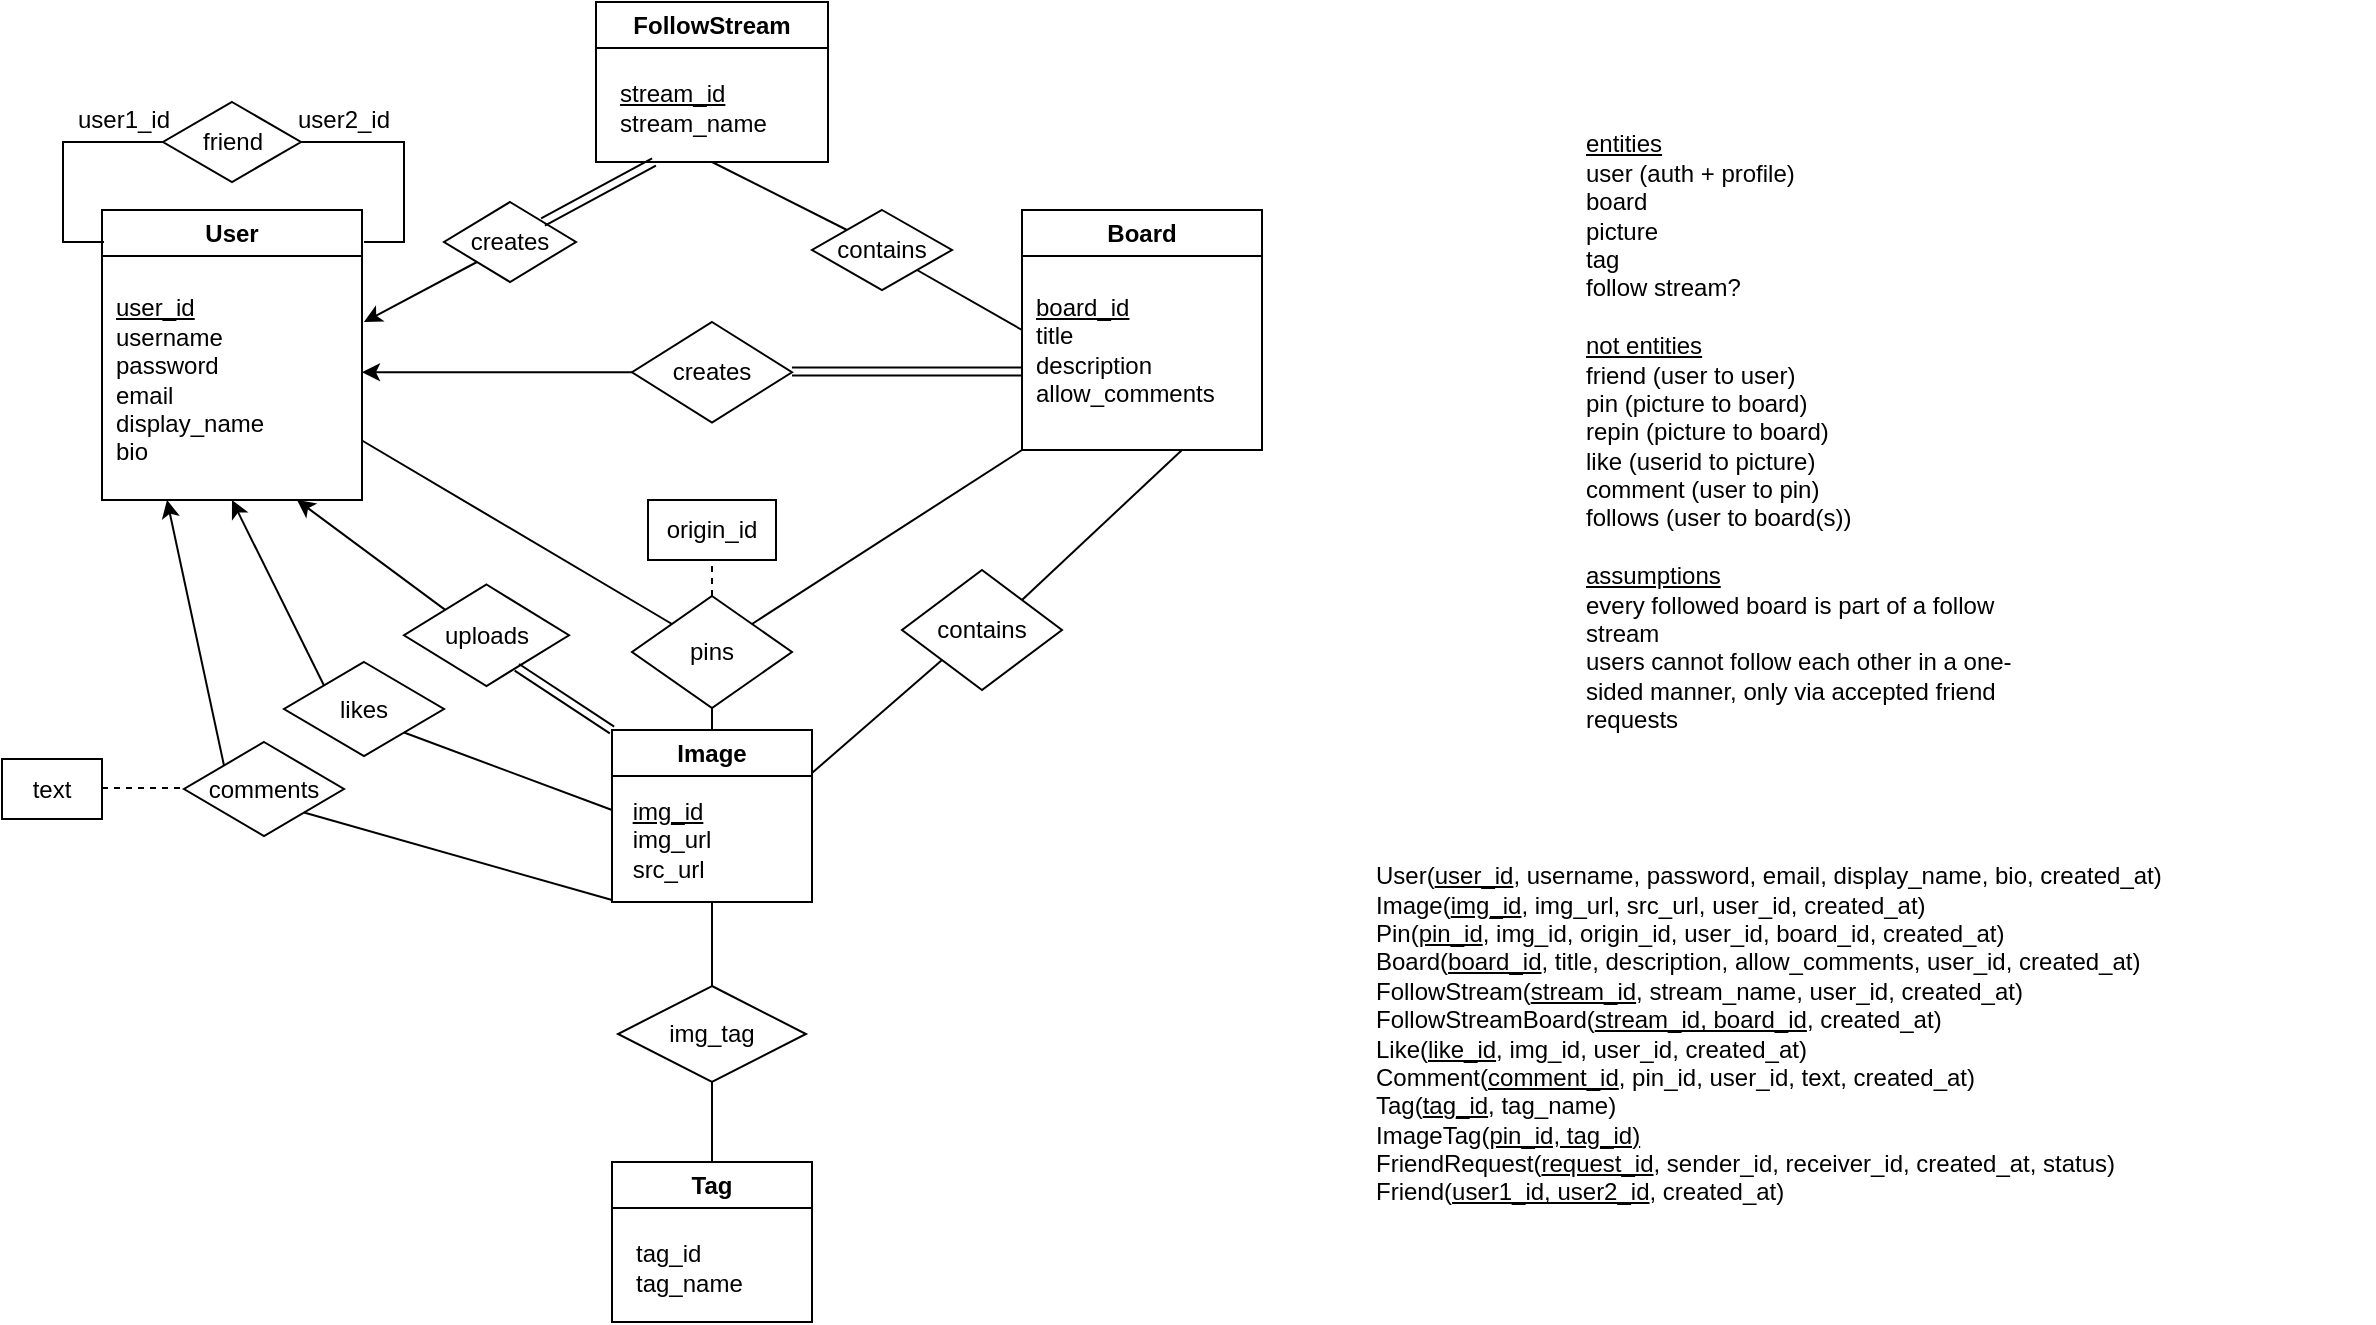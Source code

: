 <mxfile version="26.2.14">
  <diagram name="Page-1" id="3-LG9dwTlO3D_g1bA_s6">
    <mxGraphModel dx="981" dy="562" grid="1" gridSize="10" guides="1" tooltips="1" connect="1" arrows="1" fold="1" page="1" pageScale="1" pageWidth="850" pageHeight="1100" math="0" shadow="0">
      <root>
        <mxCell id="0" />
        <mxCell id="1" parent="0" />
        <mxCell id="E8KqtD-wp9KNVoSO8RtE-1" value="User" style="swimlane;whiteSpace=wrap;html=1;" vertex="1" parent="1">
          <mxGeometry x="139" y="194" width="130" height="145" as="geometry" />
        </mxCell>
        <mxCell id="E8KqtD-wp9KNVoSO8RtE-3" value="&lt;u&gt;user_id&lt;/u&gt;&lt;div&gt;username&lt;/div&gt;&lt;div&gt;password&lt;/div&gt;&lt;div&gt;&lt;span style=&quot;background-color: transparent; color: light-dark(rgb(0, 0, 0), rgb(255, 255, 255));&quot;&gt;email&lt;/span&gt;&lt;/div&gt;&lt;div&gt;&lt;span style=&quot;background-color: transparent; color: light-dark(rgb(0, 0, 0), rgb(255, 255, 255));&quot;&gt;display_name&lt;/span&gt;&lt;/div&gt;&lt;div&gt;&lt;span style=&quot;background-color: transparent; color: light-dark(rgb(0, 0, 0), rgb(255, 255, 255));&quot;&gt;bio&lt;/span&gt;&lt;/div&gt;" style="text;html=1;align=left;verticalAlign=middle;resizable=0;points=[];autosize=1;strokeColor=none;fillColor=none;" vertex="1" parent="E8KqtD-wp9KNVoSO8RtE-1">
          <mxGeometry x="5" y="35" width="100" height="100" as="geometry" />
        </mxCell>
        <mxCell id="E8KqtD-wp9KNVoSO8RtE-4" value="Board" style="swimlane;whiteSpace=wrap;html=1;" vertex="1" parent="1">
          <mxGeometry x="599" y="194" width="120" height="120" as="geometry" />
        </mxCell>
        <mxCell id="E8KqtD-wp9KNVoSO8RtE-5" value="&lt;u&gt;board_id&lt;/u&gt;&lt;div&gt;title&lt;/div&gt;&lt;div&gt;description&lt;/div&gt;&lt;div&gt;allow_comments&lt;/div&gt;" style="text;html=1;align=left;verticalAlign=middle;resizable=0;points=[];autosize=1;strokeColor=none;fillColor=none;" vertex="1" parent="E8KqtD-wp9KNVoSO8RtE-4">
          <mxGeometry x="5" y="35" width="110" height="70" as="geometry" />
        </mxCell>
        <mxCell id="E8KqtD-wp9KNVoSO8RtE-8" value="&lt;div&gt;&lt;u&gt;entities&lt;/u&gt;&lt;/div&gt;user (auth + profile)&lt;div&gt;board&lt;/div&gt;&lt;div&gt;picture&lt;/div&gt;&lt;div&gt;tag&lt;/div&gt;&lt;div&gt;&lt;span style=&quot;background-color: transparent; color: light-dark(rgb(0, 0, 0), rgb(255, 255, 255));&quot;&gt;follow stream?&lt;/span&gt;&lt;/div&gt;&lt;div&gt;&lt;br&gt;&lt;/div&gt;&lt;div&gt;&lt;u&gt;not entities&lt;/u&gt;&lt;/div&gt;&lt;div&gt;friend (user to user)&lt;/div&gt;&lt;div&gt;pin (picture to board)&lt;/div&gt;&lt;div&gt;repin (picture to board)&lt;/div&gt;&lt;div&gt;&lt;div style=&quot;--tw-scale-x: 1; --tw-scale-y: 1; --tw-pan-x: ; --tw-pan-y: ; --tw-pinch-zoom: ; --tw-scroll-snap-strictness: proximity; --tw-gradient-from-position: ; --tw-gradient-via-position: ; --tw-gradient-to-position: ; --tw-ordinal: ; --tw-slashed-zero: ; --tw-numeric-figure: ; --tw-numeric-spacing: ; --tw-numeric-fraction: ; --tw-ring-inset: ; --tw-ring-offset-width: 0px; --tw-ring-offset-color: light-dark(#fff, #000000); --tw-ring-color: rgb(59 130 246 / .5); --tw-ring-offset-shadow: 0 0 #0000; --tw-ring-shadow: 0 0 #0000; --tw-shadow: 0 0 #0000; --tw-shadow-colored: 0 0 #0000; --tw-blur: ; --tw-brightness: ; --tw-contrast: ; --tw-grayscale: ; --tw-hue-rotate: ; --tw-invert: ; --tw-saturate: ; --tw-sepia: ; --tw-drop-shadow: ; --tw-backdrop-blur: ; --tw-backdrop-brightness: ; --tw-backdrop-contrast: ; --tw-backdrop-grayscale: ; --tw-backdrop-hue-rotate: ; --tw-backdrop-invert: ; --tw-backdrop-opacity: ; --tw-backdrop-saturate: ; --tw-backdrop-sepia: ;&quot;&gt;like (userid to picture)&lt;/div&gt;&lt;/div&gt;&lt;div style=&quot;--tw-scale-x: 1; --tw-scale-y: 1; --tw-pan-x: ; --tw-pan-y: ; --tw-pinch-zoom: ; --tw-scroll-snap-strictness: proximity; --tw-gradient-from-position: ; --tw-gradient-via-position: ; --tw-gradient-to-position: ; --tw-ordinal: ; --tw-slashed-zero: ; --tw-numeric-figure: ; --tw-numeric-spacing: ; --tw-numeric-fraction: ; --tw-ring-inset: ; --tw-ring-offset-width: 0px; --tw-ring-offset-color: light-dark(#fff, #000000); --tw-ring-color: rgb(59 130 246 / .5); --tw-ring-offset-shadow: 0 0 #0000; --tw-ring-shadow: 0 0 #0000; --tw-shadow: 0 0 #0000; --tw-shadow-colored: 0 0 #0000; --tw-blur: ; --tw-brightness: ; --tw-contrast: ; --tw-grayscale: ; --tw-hue-rotate: ; --tw-invert: ; --tw-saturate: ; --tw-sepia: ; --tw-drop-shadow: ; --tw-backdrop-blur: ; --tw-backdrop-brightness: ; --tw-backdrop-contrast: ; --tw-backdrop-grayscale: ; --tw-backdrop-hue-rotate: ; --tw-backdrop-invert: ; --tw-backdrop-opacity: ; --tw-backdrop-saturate: ; --tw-backdrop-sepia: ;&quot;&gt;comment (user to pin)&lt;/div&gt;&lt;div style=&quot;--tw-scale-x: 1; --tw-scale-y: 1; --tw-pan-x: ; --tw-pan-y: ; --tw-pinch-zoom: ; --tw-scroll-snap-strictness: proximity; --tw-gradient-from-position: ; --tw-gradient-via-position: ; --tw-gradient-to-position: ; --tw-ordinal: ; --tw-slashed-zero: ; --tw-numeric-figure: ; --tw-numeric-spacing: ; --tw-numeric-fraction: ; --tw-ring-inset: ; --tw-ring-offset-width: 0px; --tw-ring-offset-color: light-dark(#fff, #000000); --tw-ring-color: rgb(59 130 246 / .5); --tw-ring-offset-shadow: 0 0 #0000; --tw-ring-shadow: 0 0 #0000; --tw-shadow: 0 0 #0000; --tw-shadow-colored: 0 0 #0000; --tw-blur: ; --tw-brightness: ; --tw-contrast: ; --tw-grayscale: ; --tw-hue-rotate: ; --tw-invert: ; --tw-saturate: ; --tw-sepia: ; --tw-drop-shadow: ; --tw-backdrop-blur: ; --tw-backdrop-brightness: ; --tw-backdrop-contrast: ; --tw-backdrop-grayscale: ; --tw-backdrop-hue-rotate: ; --tw-backdrop-invert: ; --tw-backdrop-opacity: ; --tw-backdrop-saturate: ; --tw-backdrop-sepia: ;&quot;&gt;follows (user to board(s))&lt;/div&gt;&lt;div&gt;&lt;br&gt;&lt;/div&gt;&lt;div&gt;&lt;u&gt;assumptions&lt;/u&gt;&lt;br&gt;&lt;/div&gt;&lt;div&gt;every followed board is part of a follow stream&lt;/div&gt;&lt;div&gt;users cannot follow each other in a one-sided manner, only via accepted friend requests&lt;/div&gt;" style="text;html=1;align=left;verticalAlign=middle;whiteSpace=wrap;rounded=0;" vertex="1" parent="1">
          <mxGeometry x="879" y="90" width="230" height="430" as="geometry" />
        </mxCell>
        <mxCell id="E8KqtD-wp9KNVoSO8RtE-9" value="Image" style="swimlane;whiteSpace=wrap;html=1;" vertex="1" parent="1">
          <mxGeometry x="394" y="454" width="100" height="86" as="geometry" />
        </mxCell>
        <mxCell id="E8KqtD-wp9KNVoSO8RtE-10" value="&lt;div style=&quot;text-align: left;&quot;&gt;&lt;u&gt;img_id&lt;/u&gt;&lt;/div&gt;&lt;div style=&quot;text-align: left;&quot;&gt;img_url&lt;/div&gt;&lt;div style=&quot;text-align: left;&quot;&gt;src_url&lt;/div&gt;" style="text;html=1;align=center;verticalAlign=middle;whiteSpace=wrap;rounded=0;" vertex="1" parent="E8KqtD-wp9KNVoSO8RtE-9">
          <mxGeometry y="25" width="60" height="60" as="geometry" />
        </mxCell>
        <mxCell id="E8KqtD-wp9KNVoSO8RtE-11" value="Tag" style="swimlane;whiteSpace=wrap;html=1;" vertex="1" parent="1">
          <mxGeometry x="394" y="670" width="100" height="80" as="geometry" />
        </mxCell>
        <mxCell id="E8KqtD-wp9KNVoSO8RtE-12" value="tag_id&lt;div&gt;tag_name&lt;/div&gt;" style="text;html=1;align=left;verticalAlign=middle;whiteSpace=wrap;rounded=0;" vertex="1" parent="E8KqtD-wp9KNVoSO8RtE-11">
          <mxGeometry x="10" y="38" width="60" height="30" as="geometry" />
        </mxCell>
        <mxCell id="E8KqtD-wp9KNVoSO8RtE-17" value="" style="edgeStyle=orthogonalEdgeStyle;rounded=0;orthogonalLoop=1;jettySize=auto;html=1;entryX=1;entryY=0.5;entryDx=0;entryDy=0;" edge="1" parent="1" source="E8KqtD-wp9KNVoSO8RtE-15">
          <mxGeometry relative="1" as="geometry">
            <mxPoint x="269" y="275.12" as="targetPoint" />
          </mxGeometry>
        </mxCell>
        <mxCell id="E8KqtD-wp9KNVoSO8RtE-15" value="creates" style="rhombus;whiteSpace=wrap;html=1;" vertex="1" parent="1">
          <mxGeometry x="404" y="250" width="80" height="50.25" as="geometry" />
        </mxCell>
        <mxCell id="E8KqtD-wp9KNVoSO8RtE-23" value="" style="endArrow=none;html=1;rounded=0;shape=link;" edge="1" parent="1">
          <mxGeometry width="50" height="50" relative="1" as="geometry">
            <mxPoint x="484" y="274.69" as="sourcePoint" />
            <mxPoint x="599" y="274.69" as="targetPoint" />
          </mxGeometry>
        </mxCell>
        <mxCell id="E8KqtD-wp9KNVoSO8RtE-24" value="contains" style="rhombus;whiteSpace=wrap;html=1;" vertex="1" parent="1">
          <mxGeometry x="539" y="374" width="80" height="60" as="geometry" />
        </mxCell>
        <mxCell id="E8KqtD-wp9KNVoSO8RtE-25" value="" style="endArrow=none;html=1;rounded=0;entryX=0;entryY=1;entryDx=0;entryDy=0;exitX=1;exitY=0.25;exitDx=0;exitDy=0;" edge="1" parent="1" source="E8KqtD-wp9KNVoSO8RtE-9" target="E8KqtD-wp9KNVoSO8RtE-24">
          <mxGeometry width="50" height="50" relative="1" as="geometry">
            <mxPoint x="509" y="464" as="sourcePoint" />
            <mxPoint x="559" y="414" as="targetPoint" />
          </mxGeometry>
        </mxCell>
        <mxCell id="E8KqtD-wp9KNVoSO8RtE-26" value="" style="endArrow=none;html=1;rounded=0;exitX=1;exitY=0;exitDx=0;exitDy=0;" edge="1" parent="1" source="E8KqtD-wp9KNVoSO8RtE-24">
          <mxGeometry width="50" height="50" relative="1" as="geometry">
            <mxPoint x="469" y="444" as="sourcePoint" />
            <mxPoint x="679" y="314" as="targetPoint" />
          </mxGeometry>
        </mxCell>
        <mxCell id="E8KqtD-wp9KNVoSO8RtE-27" value="uploads" style="rhombus;whiteSpace=wrap;html=1;" vertex="1" parent="1">
          <mxGeometry x="290" y="381.25" width="82.5" height="50.75" as="geometry" />
        </mxCell>
        <mxCell id="E8KqtD-wp9KNVoSO8RtE-28" value="" style="endArrow=none;html=1;rounded=0;entryX=0.684;entryY=0.816;entryDx=0;entryDy=0;entryPerimeter=0;shape=link;exitX=0;exitY=0;exitDx=0;exitDy=0;" edge="1" parent="1" source="E8KqtD-wp9KNVoSO8RtE-9" target="E8KqtD-wp9KNVoSO8RtE-27">
          <mxGeometry width="50" height="50" relative="1" as="geometry">
            <mxPoint x="394" y="454" as="sourcePoint" />
            <mxPoint x="310" y="420" as="targetPoint" />
          </mxGeometry>
        </mxCell>
        <mxCell id="E8KqtD-wp9KNVoSO8RtE-29" value="" style="endArrow=classic;html=1;rounded=0;exitX=0;exitY=0;exitDx=0;exitDy=0;entryX=0.75;entryY=1;entryDx=0;entryDy=0;" edge="1" parent="1" source="E8KqtD-wp9KNVoSO8RtE-27" target="E8KqtD-wp9KNVoSO8RtE-1">
          <mxGeometry width="50" height="50" relative="1" as="geometry">
            <mxPoint x="487.5" y="435.25" as="sourcePoint" />
            <mxPoint x="180" y="340" as="targetPoint" />
          </mxGeometry>
        </mxCell>
        <mxCell id="E8KqtD-wp9KNVoSO8RtE-30" value="friend" style="rhombus;whiteSpace=wrap;html=1;" vertex="1" parent="1">
          <mxGeometry x="169.5" y="140" width="69" height="40" as="geometry" />
        </mxCell>
        <mxCell id="E8KqtD-wp9KNVoSO8RtE-32" value="" style="endArrow=none;html=1;rounded=0;" edge="1" parent="1">
          <mxGeometry width="50" height="50" relative="1" as="geometry">
            <mxPoint x="238.5" y="160" as="sourcePoint" />
            <mxPoint x="270" y="210" as="targetPoint" />
            <Array as="points">
              <mxPoint x="290" y="160" />
              <mxPoint x="290" y="210" />
            </Array>
          </mxGeometry>
        </mxCell>
        <mxCell id="E8KqtD-wp9KNVoSO8RtE-33" value="" style="endArrow=none;html=1;rounded=0;" edge="1" parent="1">
          <mxGeometry width="50" height="50" relative="1" as="geometry">
            <mxPoint x="169.5" y="160" as="sourcePoint" />
            <mxPoint x="140" y="210" as="targetPoint" />
            <Array as="points">
              <mxPoint x="119.5" y="160" />
              <mxPoint x="119.5" y="210" />
            </Array>
          </mxGeometry>
        </mxCell>
        <mxCell id="E8KqtD-wp9KNVoSO8RtE-34" value="img_tag" style="rhombus;whiteSpace=wrap;html=1;" vertex="1" parent="1">
          <mxGeometry x="397" y="582" width="94" height="48" as="geometry" />
        </mxCell>
        <mxCell id="E8KqtD-wp9KNVoSO8RtE-35" value="" style="endArrow=none;html=1;rounded=0;entryX=0.5;entryY=1;entryDx=0;entryDy=0;" edge="1" parent="1" source="E8KqtD-wp9KNVoSO8RtE-34" target="E8KqtD-wp9KNVoSO8RtE-9">
          <mxGeometry width="50" height="50" relative="1" as="geometry">
            <mxPoint x="444" y="580" as="sourcePoint" />
            <mxPoint x="620" y="500" as="targetPoint" />
          </mxGeometry>
        </mxCell>
        <mxCell id="E8KqtD-wp9KNVoSO8RtE-36" value="" style="endArrow=none;html=1;rounded=0;exitX=0.5;exitY=1;exitDx=0;exitDy=0;entryX=0.5;entryY=0;entryDx=0;entryDy=0;" edge="1" parent="1" source="E8KqtD-wp9KNVoSO8RtE-34" target="E8KqtD-wp9KNVoSO8RtE-11">
          <mxGeometry width="50" height="50" relative="1" as="geometry">
            <mxPoint x="570" y="550" as="sourcePoint" />
            <mxPoint x="620" y="500" as="targetPoint" />
          </mxGeometry>
        </mxCell>
        <mxCell id="E8KqtD-wp9KNVoSO8RtE-41" value="pins" style="rhombus;whiteSpace=wrap;html=1;" vertex="1" parent="1">
          <mxGeometry x="404" y="387" width="80" height="56" as="geometry" />
        </mxCell>
        <mxCell id="E8KqtD-wp9KNVoSO8RtE-43" value="" style="endArrow=none;html=1;rounded=0;entryX=0;entryY=1;entryDx=0;entryDy=0;exitX=1;exitY=0;exitDx=0;exitDy=0;" edge="1" parent="1" source="E8KqtD-wp9KNVoSO8RtE-41" target="E8KqtD-wp9KNVoSO8RtE-4">
          <mxGeometry width="50" height="50" relative="1" as="geometry">
            <mxPoint x="462.226" y="391.542" as="sourcePoint" />
            <mxPoint x="619" y="432" as="targetPoint" />
          </mxGeometry>
        </mxCell>
        <mxCell id="E8KqtD-wp9KNVoSO8RtE-44" value="" style="endArrow=none;html=1;rounded=0;entryX=1;entryY=1;entryDx=0;entryDy=0;exitX=0;exitY=0;exitDx=0;exitDy=0;" edge="1" parent="1" source="E8KqtD-wp9KNVoSO8RtE-41">
          <mxGeometry width="50" height="50" relative="1" as="geometry">
            <mxPoint x="365" y="399.25" as="sourcePoint" />
            <mxPoint x="269" y="309.25" as="targetPoint" />
          </mxGeometry>
        </mxCell>
        <mxCell id="E8KqtD-wp9KNVoSO8RtE-49" value="&lt;span style=&quot;background-color: light-dark(#ffffff, var(--ge-dark-color, #121212));&quot;&gt;FollowStream&lt;/span&gt;" style="swimlane;whiteSpace=wrap;html=1;" vertex="1" parent="1">
          <mxGeometry x="386" y="90" width="116" height="80" as="geometry" />
        </mxCell>
        <mxCell id="E8KqtD-wp9KNVoSO8RtE-50" value="&lt;u&gt;stream_id&lt;/u&gt;&lt;div&gt;stream_name&lt;/div&gt;" style="text;html=1;align=left;verticalAlign=middle;resizable=0;points=[];autosize=1;strokeColor=none;fillColor=none;" vertex="1" parent="E8KqtD-wp9KNVoSO8RtE-49">
          <mxGeometry x="10" y="33" width="100" height="40" as="geometry" />
        </mxCell>
        <mxCell id="E8KqtD-wp9KNVoSO8RtE-51" value="creates" style="rhombus;whiteSpace=wrap;html=1;" vertex="1" parent="1">
          <mxGeometry x="310" y="190" width="66" height="40" as="geometry" />
        </mxCell>
        <mxCell id="E8KqtD-wp9KNVoSO8RtE-52" value="contains" style="rhombus;whiteSpace=wrap;html=1;" vertex="1" parent="1">
          <mxGeometry x="494" y="194" width="70" height="40" as="geometry" />
        </mxCell>
        <mxCell id="E8KqtD-wp9KNVoSO8RtE-53" value="" style="endArrow=none;html=1;rounded=0;exitX=0;exitY=0;exitDx=0;exitDy=0;entryX=0.5;entryY=1;entryDx=0;entryDy=0;" edge="1" parent="1" source="E8KqtD-wp9KNVoSO8RtE-52" target="E8KqtD-wp9KNVoSO8RtE-49">
          <mxGeometry width="50" height="50" relative="1" as="geometry">
            <mxPoint x="550" y="230" as="sourcePoint" />
            <mxPoint x="600" y="180" as="targetPoint" />
          </mxGeometry>
        </mxCell>
        <mxCell id="E8KqtD-wp9KNVoSO8RtE-54" value="" style="endArrow=none;html=1;rounded=0;exitX=1;exitY=1;exitDx=0;exitDy=0;entryX=0;entryY=0.5;entryDx=0;entryDy=0;" edge="1" parent="1" source="E8KqtD-wp9KNVoSO8RtE-52" target="E8KqtD-wp9KNVoSO8RtE-4">
          <mxGeometry width="50" height="50" relative="1" as="geometry">
            <mxPoint x="550" y="230" as="sourcePoint" />
            <mxPoint x="600" y="230" as="targetPoint" />
          </mxGeometry>
        </mxCell>
        <mxCell id="E8KqtD-wp9KNVoSO8RtE-55" value="" style="endArrow=none;html=1;rounded=0;exitX=1;exitY=0;exitDx=0;exitDy=0;entryX=0.25;entryY=1;entryDx=0;entryDy=0;shape=link;" edge="1" parent="1" source="E8KqtD-wp9KNVoSO8RtE-51" target="E8KqtD-wp9KNVoSO8RtE-49">
          <mxGeometry width="50" height="50" relative="1" as="geometry">
            <mxPoint x="410" y="244" as="sourcePoint" />
            <mxPoint x="460" y="194" as="targetPoint" />
          </mxGeometry>
        </mxCell>
        <mxCell id="E8KqtD-wp9KNVoSO8RtE-56" value="" style="endArrow=classic;html=1;rounded=0;exitX=0;exitY=1;exitDx=0;exitDy=0;" edge="1" parent="1" source="E8KqtD-wp9KNVoSO8RtE-51">
          <mxGeometry width="50" height="50" relative="1" as="geometry">
            <mxPoint x="550" y="230" as="sourcePoint" />
            <mxPoint x="270" y="250" as="targetPoint" />
          </mxGeometry>
        </mxCell>
        <mxCell id="E8KqtD-wp9KNVoSO8RtE-61" value="user1_id" style="text;html=1;align=center;verticalAlign=middle;whiteSpace=wrap;rounded=0;" vertex="1" parent="1">
          <mxGeometry x="120" y="134" width="60" height="30" as="geometry" />
        </mxCell>
        <mxCell id="E8KqtD-wp9KNVoSO8RtE-62" value="user2_id" style="text;html=1;align=center;verticalAlign=middle;whiteSpace=wrap;rounded=0;" vertex="1" parent="1">
          <mxGeometry x="230" y="134" width="60" height="30" as="geometry" />
        </mxCell>
        <mxCell id="E8KqtD-wp9KNVoSO8RtE-66" value="likes" style="rhombus;whiteSpace=wrap;html=1;" vertex="1" parent="1">
          <mxGeometry x="230" y="420" width="80" height="47" as="geometry" />
        </mxCell>
        <mxCell id="E8KqtD-wp9KNVoSO8RtE-68" value="" style="endArrow=none;html=1;rounded=0;entryX=1;entryY=1;entryDx=0;entryDy=0;exitX=0;exitY=0.25;exitDx=0;exitDy=0;" edge="1" parent="1" source="E8KqtD-wp9KNVoSO8RtE-10" target="E8KqtD-wp9KNVoSO8RtE-66">
          <mxGeometry width="50" height="50" relative="1" as="geometry">
            <mxPoint x="441" y="447" as="sourcePoint" />
            <mxPoint x="491" y="397" as="targetPoint" />
          </mxGeometry>
        </mxCell>
        <mxCell id="E8KqtD-wp9KNVoSO8RtE-69" value="" style="endArrow=none;html=1;rounded=0;entryX=0.5;entryY=1;entryDx=0;entryDy=0;exitX=0.5;exitY=0;exitDx=0;exitDy=0;" edge="1" parent="1" source="E8KqtD-wp9KNVoSO8RtE-9" target="E8KqtD-wp9KNVoSO8RtE-41">
          <mxGeometry width="50" height="50" relative="1" as="geometry">
            <mxPoint x="550" y="380" as="sourcePoint" />
            <mxPoint x="600" y="330" as="targetPoint" />
          </mxGeometry>
        </mxCell>
        <mxCell id="E8KqtD-wp9KNVoSO8RtE-71" value="origin_id" style="rounded=0;whiteSpace=wrap;html=1;" vertex="1" parent="1">
          <mxGeometry x="412" y="339" width="64" height="30" as="geometry" />
        </mxCell>
        <mxCell id="E8KqtD-wp9KNVoSO8RtE-72" value="" style="endArrow=none;dashed=1;html=1;rounded=0;entryX=0.5;entryY=1;entryDx=0;entryDy=0;exitX=0.5;exitY=0;exitDx=0;exitDy=0;" edge="1" parent="1" source="E8KqtD-wp9KNVoSO8RtE-41" target="E8KqtD-wp9KNVoSO8RtE-71">
          <mxGeometry width="50" height="50" relative="1" as="geometry">
            <mxPoint x="550" y="429" as="sourcePoint" />
            <mxPoint x="600" y="379" as="targetPoint" />
          </mxGeometry>
        </mxCell>
        <mxCell id="E8KqtD-wp9KNVoSO8RtE-73" value="comments" style="rhombus;whiteSpace=wrap;html=1;" vertex="1" parent="1">
          <mxGeometry x="180" y="460" width="80" height="47" as="geometry" />
        </mxCell>
        <mxCell id="E8KqtD-wp9KNVoSO8RtE-75" value="" style="endArrow=none;html=1;rounded=0;exitX=1;exitY=1;exitDx=0;exitDy=0;entryX=0;entryY=1;entryDx=0;entryDy=0;" edge="1" parent="1" source="E8KqtD-wp9KNVoSO8RtE-73" target="E8KqtD-wp9KNVoSO8RtE-10">
          <mxGeometry width="50" height="50" relative="1" as="geometry">
            <mxPoint x="530" y="440" as="sourcePoint" />
            <mxPoint x="580" y="390" as="targetPoint" />
          </mxGeometry>
        </mxCell>
        <mxCell id="E8KqtD-wp9KNVoSO8RtE-76" value="" style="endArrow=classic;html=1;rounded=0;entryX=0.5;entryY=1;entryDx=0;entryDy=0;exitX=0;exitY=0;exitDx=0;exitDy=0;" edge="1" parent="1" source="E8KqtD-wp9KNVoSO8RtE-66" target="E8KqtD-wp9KNVoSO8RtE-1">
          <mxGeometry width="50" height="50" relative="1" as="geometry">
            <mxPoint x="250" y="431.25" as="sourcePoint" />
            <mxPoint x="300" y="381.25" as="targetPoint" />
          </mxGeometry>
        </mxCell>
        <mxCell id="E8KqtD-wp9KNVoSO8RtE-77" value="" style="endArrow=classic;html=1;rounded=0;exitX=0;exitY=0;exitDx=0;exitDy=0;entryX=0.25;entryY=1;entryDx=0;entryDy=0;" edge="1" parent="1" source="E8KqtD-wp9KNVoSO8RtE-73" target="E8KqtD-wp9KNVoSO8RtE-1">
          <mxGeometry width="50" height="50" relative="1" as="geometry">
            <mxPoint x="150" y="431.25" as="sourcePoint" />
            <mxPoint x="200" y="381.25" as="targetPoint" />
          </mxGeometry>
        </mxCell>
        <mxCell id="E8KqtD-wp9KNVoSO8RtE-78" value="User(&lt;u&gt;user_id&lt;/u&gt;, username, password, email, display_name, bio, created_at)&lt;div&gt;Image(&lt;u&gt;img_id&lt;/u&gt;, img_url, src_url, user_id, created_at)&lt;br&gt;&lt;div&gt;Pin(&lt;u&gt;pin_id&lt;/u&gt;, img_id, origin_id, user_id, board_id, created_at)&lt;/div&gt;&lt;div&gt;&lt;span style=&quot;background-color: transparent; color: light-dark(rgb(0, 0, 0), rgb(255, 255, 255));&quot;&gt;Board(&lt;/span&gt;&lt;u style=&quot;background-color: transparent; color: light-dark(rgb(0, 0, 0), rgb(255, 255, 255));&quot;&gt;board_id&lt;/u&gt;&lt;span style=&quot;background-color: transparent; color: light-dark(rgb(0, 0, 0), rgb(255, 255, 255));&quot;&gt;, title, description, allow_comments, user_id, created_at)&lt;/span&gt;&lt;/div&gt;&lt;div&gt;&lt;span style=&quot;background-color: transparent; color: light-dark(rgb(0, 0, 0), rgb(255, 255, 255));&quot;&gt;FollowStream(&lt;/span&gt;&lt;u style=&quot;background-color: transparent; color: light-dark(rgb(0, 0, 0), rgb(255, 255, 255));&quot;&gt;stream_id&lt;/u&gt;&lt;span style=&quot;background-color: transparent; color: light-dark(rgb(0, 0, 0), rgb(255, 255, 255));&quot;&gt;, stream_name, user_id, created_at)&lt;/span&gt;&lt;/div&gt;&lt;div&gt;FollowStreamBoard(&lt;u&gt;stream_id, board_id&lt;/u&gt;, created_at)&lt;/div&gt;&lt;div&gt;Like(&lt;u&gt;like_id&lt;/u&gt;, img_id, user_id, created_at)&lt;/div&gt;&lt;div&gt;Comment(&lt;u&gt;comment_id&lt;/u&gt;, pin_id, user_id, text, created_at)&lt;/div&gt;&lt;div&gt;Tag(&lt;u&gt;tag_id&lt;/u&gt;, tag_name)&lt;/div&gt;&lt;div&gt;ImageTag(&lt;u&gt;pin_id, tag_id)&lt;/u&gt;&lt;/div&gt;&lt;div&gt;FriendRequest(&lt;u&gt;request_id&lt;/u&gt;, sender_id, receiver_id, created_at, status)&lt;/div&gt;&lt;div&gt;Friend(&lt;u&gt;user1_id, user2_id&lt;/u&gt;, created_at)&lt;/div&gt;&lt;/div&gt;" style="text;html=1;align=left;verticalAlign=middle;whiteSpace=wrap;rounded=0;" vertex="1" parent="1">
          <mxGeometry x="774" y="507" width="501" height="198" as="geometry" />
        </mxCell>
        <mxCell id="E8KqtD-wp9KNVoSO8RtE-79" value="" style="endArrow=none;dashed=1;html=1;rounded=0;" edge="1" parent="1">
          <mxGeometry width="50" height="50" relative="1" as="geometry">
            <mxPoint x="139" y="482.94" as="sourcePoint" />
            <mxPoint x="180" y="482.94" as="targetPoint" />
          </mxGeometry>
        </mxCell>
        <mxCell id="E8KqtD-wp9KNVoSO8RtE-80" value="text" style="rounded=0;whiteSpace=wrap;html=1;" vertex="1" parent="1">
          <mxGeometry x="89" y="468.5" width="50" height="30" as="geometry" />
        </mxCell>
      </root>
    </mxGraphModel>
  </diagram>
</mxfile>
